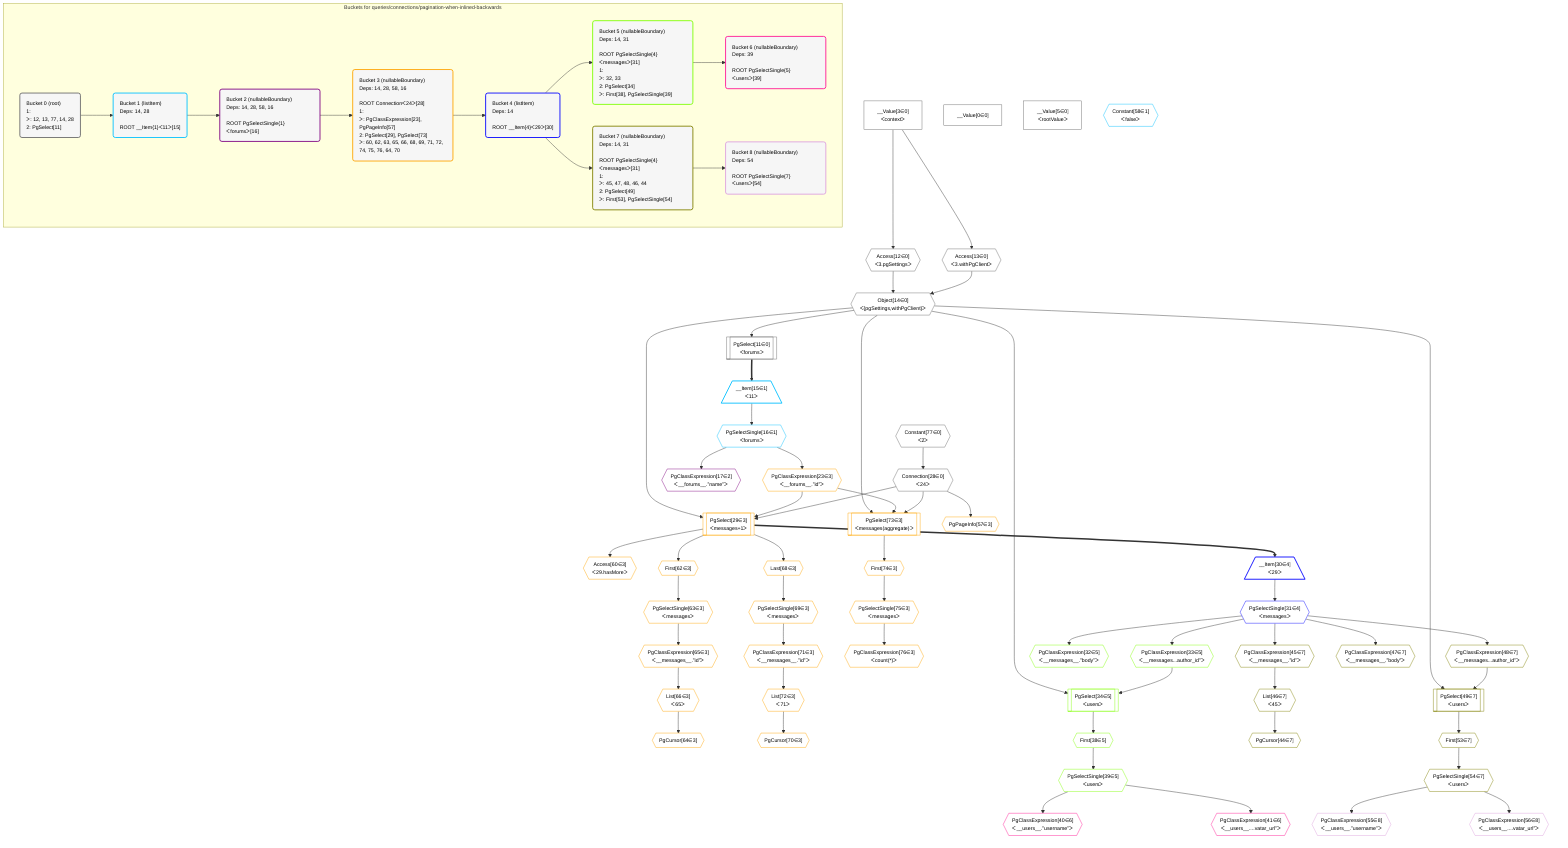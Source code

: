 %%{init: {'themeVariables': { 'fontSize': '12px'}}}%%
graph TD
    classDef path fill:#eee,stroke:#000,color:#000
    classDef plan fill:#fff,stroke-width:1px,color:#000
    classDef itemplan fill:#fff,stroke-width:2px,color:#000
    classDef unbatchedplan fill:#dff,stroke-width:1px,color:#000
    classDef sideeffectplan fill:#fcc,stroke-width:2px,color:#000
    classDef bucket fill:#f6f6f6,color:#000,stroke-width:2px,text-align:left


    %% plan dependencies
    Object14{{"Object[14∈0]<br />ᐸ{pgSettings,withPgClient}ᐳ"}}:::plan
    Access12{{"Access[12∈0]<br />ᐸ3.pgSettingsᐳ"}}:::plan
    Access13{{"Access[13∈0]<br />ᐸ3.withPgClientᐳ"}}:::plan
    Access12 & Access13 --> Object14
    PgSelect11[["PgSelect[11∈0]<br />ᐸforumsᐳ"]]:::plan
    Object14 --> PgSelect11
    __Value3["__Value[3∈0]<br />ᐸcontextᐳ"]:::plan
    __Value3 --> Access12
    __Value3 --> Access13
    Connection28{{"Connection[28∈0]<br />ᐸ24ᐳ"}}:::plan
    Constant77{{"Constant[77∈0]<br />ᐸ2ᐳ"}}:::plan
    Constant77 --> Connection28
    __Value0["__Value[0∈0]"]:::plan
    __Value5["__Value[5∈0]<br />ᐸrootValueᐳ"]:::plan
    __Item15[/"__Item[15∈1]<br />ᐸ11ᐳ"\]:::itemplan
    PgSelect11 ==> __Item15
    PgSelectSingle16{{"PgSelectSingle[16∈1]<br />ᐸforumsᐳ"}}:::plan
    __Item15 --> PgSelectSingle16
    Constant58{{"Constant[58∈1]<br />ᐸfalseᐳ"}}:::plan
    PgClassExpression17{{"PgClassExpression[17∈2]<br />ᐸ__forums__.”name”ᐳ"}}:::plan
    PgSelectSingle16 --> PgClassExpression17
    PgSelect29[["PgSelect[29∈3]<br />ᐸmessages+1ᐳ"]]:::plan
    PgClassExpression23{{"PgClassExpression[23∈3]<br />ᐸ__forums__.”id”ᐳ"}}:::plan
    Object14 & PgClassExpression23 & Connection28 --> PgSelect29
    PgSelect73[["PgSelect[73∈3]<br />ᐸmessages(aggregate)ᐳ"]]:::plan
    Object14 & PgClassExpression23 & Connection28 --> PgSelect73
    PgSelectSingle16 --> PgClassExpression23
    PgPageInfo57{{"PgPageInfo[57∈3]"}}:::plan
    Connection28 --> PgPageInfo57
    Access60{{"Access[60∈3]<br />ᐸ29.hasMoreᐳ"}}:::plan
    PgSelect29 --> Access60
    First62{{"First[62∈3]"}}:::plan
    PgSelect29 --> First62
    PgSelectSingle63{{"PgSelectSingle[63∈3]<br />ᐸmessagesᐳ"}}:::plan
    First62 --> PgSelectSingle63
    PgCursor64{{"PgCursor[64∈3]"}}:::plan
    List66{{"List[66∈3]<br />ᐸ65ᐳ"}}:::plan
    List66 --> PgCursor64
    PgClassExpression65{{"PgClassExpression[65∈3]<br />ᐸ__messages__.”id”ᐳ"}}:::plan
    PgSelectSingle63 --> PgClassExpression65
    PgClassExpression65 --> List66
    Last68{{"Last[68∈3]"}}:::plan
    PgSelect29 --> Last68
    PgSelectSingle69{{"PgSelectSingle[69∈3]<br />ᐸmessagesᐳ"}}:::plan
    Last68 --> PgSelectSingle69
    PgCursor70{{"PgCursor[70∈3]"}}:::plan
    List72{{"List[72∈3]<br />ᐸ71ᐳ"}}:::plan
    List72 --> PgCursor70
    PgClassExpression71{{"PgClassExpression[71∈3]<br />ᐸ__messages__.”id”ᐳ"}}:::plan
    PgSelectSingle69 --> PgClassExpression71
    PgClassExpression71 --> List72
    First74{{"First[74∈3]"}}:::plan
    PgSelect73 --> First74
    PgSelectSingle75{{"PgSelectSingle[75∈3]<br />ᐸmessagesᐳ"}}:::plan
    First74 --> PgSelectSingle75
    PgClassExpression76{{"PgClassExpression[76∈3]<br />ᐸcount(*)ᐳ"}}:::plan
    PgSelectSingle75 --> PgClassExpression76
    __Item30[/"__Item[30∈4]<br />ᐸ29ᐳ"\]:::itemplan
    PgSelect29 ==> __Item30
    PgSelectSingle31{{"PgSelectSingle[31∈4]<br />ᐸmessagesᐳ"}}:::plan
    __Item30 --> PgSelectSingle31
    PgSelect34[["PgSelect[34∈5]<br />ᐸusersᐳ"]]:::plan
    PgClassExpression33{{"PgClassExpression[33∈5]<br />ᐸ__messages...author_id”ᐳ"}}:::plan
    Object14 & PgClassExpression33 --> PgSelect34
    PgClassExpression32{{"PgClassExpression[32∈5]<br />ᐸ__messages__.”body”ᐳ"}}:::plan
    PgSelectSingle31 --> PgClassExpression32
    PgSelectSingle31 --> PgClassExpression33
    First38{{"First[38∈5]"}}:::plan
    PgSelect34 --> First38
    PgSelectSingle39{{"PgSelectSingle[39∈5]<br />ᐸusersᐳ"}}:::plan
    First38 --> PgSelectSingle39
    PgClassExpression40{{"PgClassExpression[40∈6]<br />ᐸ__users__.”username”ᐳ"}}:::plan
    PgSelectSingle39 --> PgClassExpression40
    PgClassExpression41{{"PgClassExpression[41∈6]<br />ᐸ__users__....vatar_url”ᐳ"}}:::plan
    PgSelectSingle39 --> PgClassExpression41
    PgSelect49[["PgSelect[49∈7]<br />ᐸusersᐳ"]]:::plan
    PgClassExpression48{{"PgClassExpression[48∈7]<br />ᐸ__messages...author_id”ᐳ"}}:::plan
    Object14 & PgClassExpression48 --> PgSelect49
    PgCursor44{{"PgCursor[44∈7]"}}:::plan
    List46{{"List[46∈7]<br />ᐸ45ᐳ"}}:::plan
    List46 --> PgCursor44
    PgClassExpression45{{"PgClassExpression[45∈7]<br />ᐸ__messages__.”id”ᐳ"}}:::plan
    PgSelectSingle31 --> PgClassExpression45
    PgClassExpression45 --> List46
    PgClassExpression47{{"PgClassExpression[47∈7]<br />ᐸ__messages__.”body”ᐳ"}}:::plan
    PgSelectSingle31 --> PgClassExpression47
    PgSelectSingle31 --> PgClassExpression48
    First53{{"First[53∈7]"}}:::plan
    PgSelect49 --> First53
    PgSelectSingle54{{"PgSelectSingle[54∈7]<br />ᐸusersᐳ"}}:::plan
    First53 --> PgSelectSingle54
    PgClassExpression55{{"PgClassExpression[55∈8]<br />ᐸ__users__.”username”ᐳ"}}:::plan
    PgSelectSingle54 --> PgClassExpression55
    PgClassExpression56{{"PgClassExpression[56∈8]<br />ᐸ__users__....vatar_url”ᐳ"}}:::plan
    PgSelectSingle54 --> PgClassExpression56

    %% define steps

    subgraph "Buckets for queries/connections/pagination-when-inlined-backwards"
    Bucket0("Bucket 0 (root)<br />1: <br />ᐳ: 12, 13, 77, 14, 28<br />2: PgSelect[11]"):::bucket
    classDef bucket0 stroke:#696969
    class Bucket0,__Value0,__Value3,__Value5,PgSelect11,Access12,Access13,Object14,Connection28,Constant77 bucket0
    Bucket1("Bucket 1 (listItem)<br />Deps: 14, 28<br /><br />ROOT __Item{1}ᐸ11ᐳ[15]"):::bucket
    classDef bucket1 stroke:#00bfff
    class Bucket1,__Item15,PgSelectSingle16,Constant58 bucket1
    Bucket2("Bucket 2 (nullableBoundary)<br />Deps: 14, 28, 58, 16<br /><br />ROOT PgSelectSingle{1}ᐸforumsᐳ[16]"):::bucket
    classDef bucket2 stroke:#7f007f
    class Bucket2,PgClassExpression17 bucket2
    Bucket3("Bucket 3 (nullableBoundary)<br />Deps: 14, 28, 58, 16<br /><br />ROOT Connectionᐸ24ᐳ[28]<br />1: <br />ᐳ: PgClassExpression[23], PgPageInfo[57]<br />2: PgSelect[29], PgSelect[73]<br />ᐳ: 60, 62, 63, 65, 66, 68, 69, 71, 72, 74, 75, 76, 64, 70"):::bucket
    classDef bucket3 stroke:#ffa500
    class Bucket3,PgClassExpression23,PgSelect29,PgPageInfo57,Access60,First62,PgSelectSingle63,PgCursor64,PgClassExpression65,List66,Last68,PgSelectSingle69,PgCursor70,PgClassExpression71,List72,PgSelect73,First74,PgSelectSingle75,PgClassExpression76 bucket3
    Bucket4("Bucket 4 (listItem)<br />Deps: 14<br /><br />ROOT __Item{4}ᐸ29ᐳ[30]"):::bucket
    classDef bucket4 stroke:#0000ff
    class Bucket4,__Item30,PgSelectSingle31 bucket4
    Bucket5("Bucket 5 (nullableBoundary)<br />Deps: 14, 31<br /><br />ROOT PgSelectSingle{4}ᐸmessagesᐳ[31]<br />1: <br />ᐳ: 32, 33<br />2: PgSelect[34]<br />ᐳ: First[38], PgSelectSingle[39]"):::bucket
    classDef bucket5 stroke:#7fff00
    class Bucket5,PgClassExpression32,PgClassExpression33,PgSelect34,First38,PgSelectSingle39 bucket5
    Bucket6("Bucket 6 (nullableBoundary)<br />Deps: 39<br /><br />ROOT PgSelectSingle{5}ᐸusersᐳ[39]"):::bucket
    classDef bucket6 stroke:#ff1493
    class Bucket6,PgClassExpression40,PgClassExpression41 bucket6
    Bucket7("Bucket 7 (nullableBoundary)<br />Deps: 14, 31<br /><br />ROOT PgSelectSingle{4}ᐸmessagesᐳ[31]<br />1: <br />ᐳ: 45, 47, 48, 46, 44<br />2: PgSelect[49]<br />ᐳ: First[53], PgSelectSingle[54]"):::bucket
    classDef bucket7 stroke:#808000
    class Bucket7,PgCursor44,PgClassExpression45,List46,PgClassExpression47,PgClassExpression48,PgSelect49,First53,PgSelectSingle54 bucket7
    Bucket8("Bucket 8 (nullableBoundary)<br />Deps: 54<br /><br />ROOT PgSelectSingle{7}ᐸusersᐳ[54]"):::bucket
    classDef bucket8 stroke:#dda0dd
    class Bucket8,PgClassExpression55,PgClassExpression56 bucket8
    Bucket0 --> Bucket1
    Bucket1 --> Bucket2
    Bucket2 --> Bucket3
    Bucket3 --> Bucket4
    Bucket4 --> Bucket5 & Bucket7
    Bucket5 --> Bucket6
    Bucket7 --> Bucket8
    end